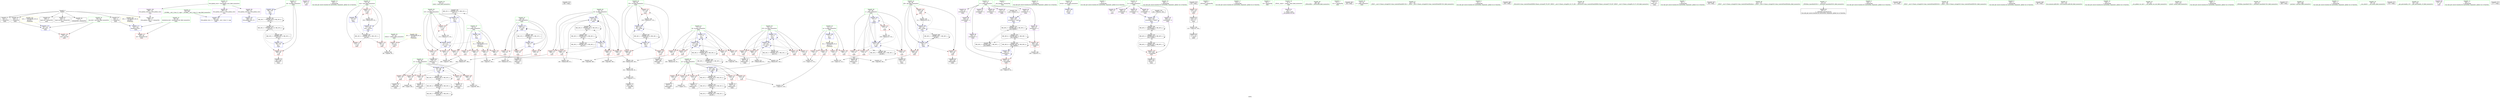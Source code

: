 digraph "SVFG" {
	label="SVFG";

	Node0x55b3613310f0 [shape=record,color=grey,label="{NodeID: 0\nNullPtr}"];
	Node0x55b3613310f0 -> Node0x55b36135f880[style=solid];
	Node0x55b3613310f0 -> Node0x55b36135f980[style=solid];
	Node0x55b3613310f0 -> Node0x55b36135fa50[style=solid];
	Node0x55b3613310f0 -> Node0x55b36135fb20[style=solid];
	Node0x55b3613310f0 -> Node0x55b36135fbf0[style=solid];
	Node0x55b3613310f0 -> Node0x55b36135fcc0[style=solid];
	Node0x55b3613310f0 -> Node0x55b361366140[style=solid];
	Node0x55b361366f40 [shape=record,color=blue,label="{NodeID: 180\n69\<--229\nok\<--\nmain\n}"];
	Node0x55b361366f40 -> Node0x55b361376a40[style=dashed];
	Node0x55b36135e5e0 [shape=record,color=purple,label="{NodeID: 97\n283\<--21\n\<--.str.1\nmain\n}"];
	Node0x55b361331a00 [shape=record,color=green,label="{NodeID: 14\n229\<--1\n\<--dummyObj\nCan only get source location for instruction, argument, global var or function.}"];
	Node0x55b36135f1d0 [shape=record,color=red,label="{NodeID: 111\n275\<--57\n\<--test\nmain\n}"];
	Node0x55b3613366c0 [shape=record,color=green,label="{NodeID: 28\n50\<--51\nmain\<--main_field_insensitive\n}"];
	Node0x55b3613a0ed0 [shape=record,color=black,label="{NodeID: 374\n284 = PHI()\n}"];
	Node0x55b361380440 [shape=record,color=black,label="{NodeID: 291\nMR_22V_2 = PHI(MR_22V_4, MR_22V_1, )\npts\{72 \}\n}"];
	Node0x55b361380440 -> Node0x55b361366a60[style=dashed];
	Node0x55b3613641a0 [shape=record,color=red,label="{NodeID: 125\n197\<--71\n\<--i19\nmain\n}"];
	Node0x55b3613641a0 -> Node0x55b36136c1d0[style=solid];
	Node0x55b361335440 [shape=record,color=green,label="{NodeID: 42\n79\<--80\nni\<--ni_field_insensitive\nmain\n}"];
	Node0x55b361335440 -> Node0x55b361364d00[style=solid];
	Node0x55b361335440 -> Node0x55b361364dd0[style=solid];
	Node0x55b361335440 -> Node0x55b361364ea0[style=solid];
	Node0x55b361335440 -> Node0x55b361364f70[style=solid];
	Node0x55b361335440 -> Node0x55b361365040[style=solid];
	Node0x55b361335440 -> Node0x55b361366da0[style=solid];
	Node0x55b361364d00 [shape=record,color=red,label="{NodeID: 139\n205\<--79\n\<--ni\nmain\n}"];
	Node0x55b361364d00 -> Node0x55b36136cad0[style=solid];
	Node0x55b36135f880 [shape=record,color=black,label="{NodeID: 56\n2\<--3\ndummyVal\<--dummyVal\n}"];
	Node0x55b36136b750 [shape=record,color=grey,label="{NodeID: 236\n240 = Binary(238, 239, )\n}"];
	Node0x55b36136b750 -> Node0x55b36136b8d0[style=solid];
	Node0x55b361365860 [shape=record,color=red,label="{NodeID: 153\n301\<--85\n\<--j83\nmain\n}"];
	Node0x55b361365860 -> Node0x55b361360c60[style=solid];
	Node0x55b361360440 [shape=record,color=black,label="{NodeID: 70\n181\<--180\nidxprom29\<--\nmain\n}"];
	Node0x55b36136cc50 [shape=record,color=grey,label="{NodeID: 250\n116 = cmp(114, 115, )\n}"];
	Node0x55b3613664b0 [shape=record,color=blue,label="{NodeID: 167\n67\<--9\nj\<--\nmain\n}"];
	Node0x55b3613664b0 -> Node0x55b361363bf0[style=dashed];
	Node0x55b3613664b0 -> Node0x55b361363cc0[style=dashed];
	Node0x55b3613664b0 -> Node0x55b361363d90[style=dashed];
	Node0x55b3613664b0 -> Node0x55b361363e60[style=dashed];
	Node0x55b3613664b0 -> Node0x55b3613664b0[style=dashed];
	Node0x55b3613664b0 -> Node0x55b361366650[style=dashed];
	Node0x55b3613664b0 -> Node0x55b36137fa40[style=dashed];
	Node0x55b361360fa0 [shape=record,color=purple,label="{NodeID: 84\n134\<--13\narrayidx15\<--a\nmain\n}"];
	Node0x55b361360fa0 -> Node0x55b361366580[style=solid];
	Node0x55b361355370 [shape=record,color=green,label="{NodeID: 1\n7\<--1\n__dso_handle\<--dummyObj\nGlob }"];
	Node0x55b361367010 [shape=record,color=blue,label="{NodeID: 181\n236\<--9\narrayidx54\<--\nmain\n}"];
	Node0x55b361367010 -> Node0x55b361365ba0[style=dashed];
	Node0x55b361367010 -> Node0x55b361367010[style=dashed];
	Node0x55b361367010 -> Node0x55b36137dc40[style=dashed];
	Node0x55b36135e6b0 [shape=record,color=purple,label="{NodeID: 98\n364\<--23\nllvm.global_ctors_0\<--llvm.global_ctors\nGlob }"];
	Node0x55b36135e6b0 -> Node0x55b361365f40[style=solid];
	Node0x55b361331ad0 [shape=record,color=green,label="{NodeID: 15\n245\<--1\n\<--dummyObj\nCan only get source location for instruction, argument, global var or function.}"];
	Node0x55b36135f2a0 [shape=record,color=red,label="{NodeID: 112\n323\<--57\n\<--test\nmain\n}"];
	Node0x55b36135f2a0 -> Node0x55b36136c050[style=solid];
	Node0x55b361336790 [shape=record,color=green,label="{NodeID: 29\n53\<--54\nretval\<--retval_field_insensitive\nmain\n}"];
	Node0x55b361336790 -> Node0x55b361366240[style=solid];
	Node0x55b361380940 [shape=record,color=black,label="{NodeID: 292\nMR_24V_2 = PHI(MR_24V_3, MR_24V_1, )\npts\{74 \}\n}"];
	Node0x55b361380940 -> Node0x55b361366b30[style=dashed];
	Node0x55b361380940 -> Node0x55b361380940[style=dashed];
	Node0x55b361364270 [shape=record,color=red,label="{NodeID: 126\n271\<--71\n\<--i19\nmain\n}"];
	Node0x55b361364270 -> Node0x55b36136b150[style=solid];
	Node0x55b361335510 [shape=record,color=green,label="{NodeID: 43\n81\<--82\nnj\<--nj_field_insensitive\nmain\n}"];
	Node0x55b361335510 -> Node0x55b361365110[style=solid];
	Node0x55b361335510 -> Node0x55b3613651e0[style=solid];
	Node0x55b361335510 -> Node0x55b3613652b0[style=solid];
	Node0x55b361335510 -> Node0x55b361365380[style=solid];
	Node0x55b361335510 -> Node0x55b361365450[style=solid];
	Node0x55b361335510 -> Node0x55b361366e70[style=solid];
	Node0x55b361364dd0 [shape=record,color=red,label="{NodeID: 140\n208\<--79\n\<--ni\nmain\n}"];
	Node0x55b361364dd0 -> Node0x55b3613629b0[style=solid];
	Node0x55b36135f980 [shape=record,color=black,label="{NodeID: 57\n141\<--3\n\<--dummyVal\nmain\n}"];
	Node0x55b361389540 [shape=record,color=black,label="{NodeID: 320\nMR_28V_4 = PHI(MR_28V_9, MR_28V_3, )\npts\{78 \}\n}"];
	Node0x55b361389540 -> Node0x55b361366cd0[style=dashed];
	Node0x55b361389540 -> Node0x55b361381340[style=dashed];
	Node0x55b361389540 -> Node0x55b361389540[style=dashed];
	Node0x55b36136b8d0 [shape=record,color=grey,label="{NodeID: 237\n241 = Binary(240, 92, )\n}"];
	Node0x55b36136b8d0 -> Node0x55b361362cb0[style=solid];
	Node0x55b361365930 [shape=record,color=red,label="{NodeID: 154\n310\<--85\n\<--j83\nmain\n}"];
	Node0x55b361365930 -> Node0x55b36136bd50[style=solid];
	Node0x55b361360510 [shape=record,color=black,label="{NodeID: 71\n220\<--219\nidxprom45\<--\nmain\n}"];
	Node0x55b36136cdd0 [shape=record,color=grey,label="{NodeID: 251\n213 = cmp(9, 212, )\n}"];
	Node0x55b361366580 [shape=record,color=blue,label="{NodeID: 168\n134\<--128\narrayidx15\<--cond\nmain\n}"];
	Node0x55b361366580 -> Node0x55b361366580[style=dashed];
	Node0x55b361366580 -> Node0x55b361387c40[style=dashed];
	Node0x55b361361070 [shape=record,color=purple,label="{NodeID: 85\n179\<--13\narrayidx28\<--a\nmain\n}"];
	Node0x55b361335cc0 [shape=record,color=green,label="{NodeID: 2\n9\<--1\n\<--dummyObj\nCan only get source location for instruction, argument, global var or function.}"];
	Node0x55b3613670e0 [shape=record,color=blue,label="{NodeID: 182\n252\<--244\narrayidx61\<--cond57\nmain\n}"];
	Node0x55b3613670e0 -> Node0x55b3613670e0[style=dashed];
	Node0x55b3613670e0 -> Node0x55b36137e140[style=dashed];
	Node0x55b36135e7b0 [shape=record,color=purple,label="{NodeID: 99\n365\<--23\nllvm.global_ctors_1\<--llvm.global_ctors\nGlob }"];
	Node0x55b36135e7b0 -> Node0x55b361366040[style=solid];
	Node0x55b361335ed0 [shape=record,color=green,label="{NodeID: 16\n246\<--1\n\<--dummyObj\nCan only get source location for instruction, argument, global var or function.}"];
	Node0x55b36135f370 [shape=record,color=red,label="{NodeID: 113\n102\<--59\n\<--i\nmain\n}"];
	Node0x55b36135f370 -> Node0x55b36136c7d0[style=solid];
	Node0x55b361336860 [shape=record,color=green,label="{NodeID: 30\n55\<--56\nnTests\<--nTests_field_insensitive\nmain\n}"];
	Node0x55b361336860 -> Node0x55b36135f030[style=solid];
	Node0x55b361380e40 [shape=record,color=black,label="{NodeID: 293\nMR_26V_2 = PHI(MR_26V_3, MR_26V_1, )\npts\{76 \}\n}"];
	Node0x55b361380e40 -> Node0x55b361384540[style=dashed];
	Node0x55b361364340 [shape=record,color=red,label="{NodeID: 127\n173\<--73\n\<--j23\nmain\n}"];
	Node0x55b361364340 -> Node0x55b361363430[style=solid];
	Node0x55b3613355e0 [shape=record,color=green,label="{NodeID: 44\n83\<--84\ni79\<--i79_field_insensitive\nmain\n}"];
	Node0x55b3613355e0 -> Node0x55b361365520[style=solid];
	Node0x55b3613355e0 -> Node0x55b3613655f0[style=solid];
	Node0x55b3613355e0 -> Node0x55b3613656c0[style=solid];
	Node0x55b3613355e0 -> Node0x55b3613674f0[style=solid];
	Node0x55b3613355e0 -> Node0x55b361367760[style=solid];
	Node0x55b361364ea0 [shape=record,color=red,label="{NodeID: 141\n219\<--79\n\<--ni\nmain\n}"];
	Node0x55b361364ea0 -> Node0x55b361360510[style=solid];
	Node0x55b36135fa50 [shape=record,color=black,label="{NodeID: 58\n142\<--3\n\<--dummyVal\nmain\n}"];
	Node0x55b36135fa50 -> Node0x55b361366720[style=solid];
	Node0x55b361389a40 [shape=record,color=black,label="{NodeID: 321\nMR_30V_4 = PHI(MR_30V_8, MR_30V_3, )\npts\{80 \}\n}"];
	Node0x55b361389a40 -> Node0x55b36137d650[style=dashed];
	Node0x55b361389a40 -> Node0x55b361381840[style=dashed];
	Node0x55b361389a40 -> Node0x55b361389a40[style=dashed];
	Node0x55b36136ba50 [shape=record,color=grey,label="{NodeID: 238\n153 = Binary(152, 92, )\n}"];
	Node0x55b36136ba50 -> Node0x55b3613668c0[style=solid];
	Node0x55b361365a00 [shape=record,color=red,label="{NodeID: 155\n123\<--120\n\<--call11\nmain\n}"];
	Node0x55b361365a00 -> Node0x55b361360030[style=solid];
	Node0x55b3613605e0 [shape=record,color=black,label="{NodeID: 72\n223\<--222\nidxprom47\<--\nmain\n}"];
	Node0x55b3613629b0 [shape=record,color=grey,label="{NodeID: 252\n210 = cmp(208, 209, )\n}"];
	Node0x55b361366650 [shape=record,color=blue,label="{NodeID: 169\n67\<--138\nj\<--inc\nmain\n}"];
	Node0x55b361366650 -> Node0x55b361363bf0[style=dashed];
	Node0x55b361366650 -> Node0x55b361363cc0[style=dashed];
	Node0x55b361366650 -> Node0x55b361363d90[style=dashed];
	Node0x55b361366650 -> Node0x55b361363e60[style=dashed];
	Node0x55b361366650 -> Node0x55b3613664b0[style=dashed];
	Node0x55b361366650 -> Node0x55b361366650[style=dashed];
	Node0x55b361366650 -> Node0x55b36137fa40[style=dashed];
	Node0x55b361361140 [shape=record,color=purple,label="{NodeID: 86\n182\<--13\narrayidx30\<--a\nmain\n}"];
	Node0x55b361361140 -> Node0x55b361365ad0[style=solid];
	Node0x55b361338130 [shape=record,color=green,label="{NodeID: 3\n18\<--1\n_ZSt3cin\<--dummyObj\nGlob }"];
	Node0x55b3613671b0 [shape=record,color=blue,label="{NodeID: 183\n77\<--256\ndj\<--inc63\nmain\n}"];
	Node0x55b3613671b0 -> Node0x55b3613649c0[style=dashed];
	Node0x55b3613671b0 -> Node0x55b361364a90[style=dashed];
	Node0x55b3613671b0 -> Node0x55b361364b60[style=dashed];
	Node0x55b3613671b0 -> Node0x55b361364c30[style=dashed];
	Node0x55b3613671b0 -> Node0x55b361366cd0[style=dashed];
	Node0x55b3613671b0 -> Node0x55b3613671b0[style=dashed];
	Node0x55b3613671b0 -> Node0x55b361389540[style=dashed];
	Node0x55b36135e8b0 [shape=record,color=purple,label="{NodeID: 100\n366\<--23\nllvm.global_ctors_2\<--llvm.global_ctors\nGlob }"];
	Node0x55b36135e8b0 -> Node0x55b361366140[style=solid];
	Node0x55b361335fa0 [shape=record,color=green,label="{NodeID: 17\n315\<--1\n\<--dummyObj\nCan only get source location for instruction, argument, global var or function.}"];
	Node0x55b36135f440 [shape=record,color=red,label="{NodeID: 114\n129\<--59\n\<--i\nmain\n}"];
	Node0x55b36135f440 -> Node0x55b3613601d0[style=solid];
	Node0x55b361336930 [shape=record,color=green,label="{NodeID: 31\n57\<--58\ntest\<--test_field_insensitive\nmain\n}"];
	Node0x55b361336930 -> Node0x55b36135f100[style=solid];
	Node0x55b361336930 -> Node0x55b36135f1d0[style=solid];
	Node0x55b361336930 -> Node0x55b36135f2a0[style=solid];
	Node0x55b361336930 -> Node0x55b361366310[style=solid];
	Node0x55b361336930 -> Node0x55b361367830[style=solid];
	Node0x55b361381340 [shape=record,color=black,label="{NodeID: 294\nMR_28V_2 = PHI(MR_28V_3, MR_28V_1, )\npts\{78 \}\n}"];
	Node0x55b361381340 -> Node0x55b361381340[style=dashed];
	Node0x55b361381340 -> Node0x55b361389540[style=dashed];
	Node0x55b361364410 [shape=record,color=red,label="{NodeID: 128\n180\<--73\n\<--j23\nmain\n}"];
	Node0x55b361364410 -> Node0x55b361360440[style=solid];
	Node0x55b3613356b0 [shape=record,color=green,label="{NodeID: 45\n85\<--86\nj83\<--j83_field_insensitive\nmain\n}"];
	Node0x55b3613356b0 -> Node0x55b361365790[style=solid];
	Node0x55b3613356b0 -> Node0x55b361365860[style=solid];
	Node0x55b3613356b0 -> Node0x55b361365930[style=solid];
	Node0x55b3613356b0 -> Node0x55b3613675c0[style=solid];
	Node0x55b3613356b0 -> Node0x55b361367690[style=solid];
	Node0x55b361364f70 [shape=record,color=red,label="{NodeID: 142\n231\<--79\n\<--ni\nmain\n}"];
	Node0x55b361364f70 -> Node0x55b3613606b0[style=solid];
	Node0x55b36135fb20 [shape=record,color=black,label="{NodeID: 59\n144\<--3\n\<--dummyVal\nmain\n}"];
	Node0x55b36135fb20 -> Node0x55b3613667f0[style=solid];
	Node0x55b361389f40 [shape=record,color=black,label="{NodeID: 322\nMR_32V_4 = PHI(MR_32V_8, MR_32V_3, )\npts\{82 \}\n}"];
	Node0x55b361389f40 -> Node0x55b36137d740[style=dashed];
	Node0x55b361389f40 -> Node0x55b361381d40[style=dashed];
	Node0x55b361389f40 -> Node0x55b361389f40[style=dashed];
	Node0x55b36136bbd0 [shape=record,color=grey,label="{NodeID: 239\n318 = Binary(317, 92, )\n}"];
	Node0x55b36136bbd0 -> Node0x55b361367760[style=solid];
	Node0x55b361365ad0 [shape=record,color=red,label="{NodeID: 156\n183\<--182\n\<--arrayidx30\nmain\n}"];
	Node0x55b361365ad0 -> Node0x55b3613635b0[style=solid];
	Node0x55b3613606b0 [shape=record,color=black,label="{NodeID: 73\n232\<--231\nidxprom51\<--\nmain\n}"];
	Node0x55b361362b30 [shape=record,color=grey,label="{NodeID: 253\n217 = cmp(215, 216, )\n}"];
	Node0x55b361366720 [shape=record,color=blue,label="{NodeID: 170\n63\<--142\nexn.slot\<--\nmain\n}"];
	Node0x55b361366720 -> Node0x55b361363a50[style=dashed];
	Node0x55b361361210 [shape=record,color=purple,label="{NodeID: 87\n221\<--13\narrayidx46\<--a\nmain\n}"];
	Node0x55b361330fd0 [shape=record,color=green,label="{NodeID: 4\n19\<--1\n.str\<--dummyObj\nGlob }"];
	Node0x55b361367280 [shape=record,color=blue,label="{NodeID: 184\n75\<--261\ndi\<--inc66\nmain\n}"];
	Node0x55b361367280 -> Node0x55b361364680[style=dashed];
	Node0x55b361367280 -> Node0x55b361364750[style=dashed];
	Node0x55b361367280 -> Node0x55b361364820[style=dashed];
	Node0x55b361367280 -> Node0x55b3613648f0[style=dashed];
	Node0x55b361367280 -> Node0x55b361367280[style=dashed];
	Node0x55b361367280 -> Node0x55b361379740[style=dashed];
	Node0x55b36135e9b0 [shape=record,color=red,label="{NodeID: 101\n103\<--8\n\<--n\nmain\n}"];
	Node0x55b36135e9b0 -> Node0x55b36136c7d0[style=solid];
	Node0x55b361336070 [shape=record,color=green,label="{NodeID: 18\n4\<--6\n_ZStL8__ioinit\<--_ZStL8__ioinit_field_insensitive\nGlob }"];
	Node0x55b361336070 -> Node0x55b361360e00[style=solid];
	Node0x55b36137d650 [shape=record,color=black,label="{NodeID: 281\nMR_30V_5 = PHI(MR_30V_6, MR_30V_4, )\npts\{80 \}\n}"];
	Node0x55b36137d650 -> Node0x55b361366da0[style=dashed];
	Node0x55b36137d650 -> Node0x55b36137d650[style=dashed];
	Node0x55b36137d650 -> Node0x55b361389a40[style=dashed];
	Node0x55b361363980 [shape=record,color=red,label="{NodeID: 115\n152\<--59\n\<--i\nmain\n}"];
	Node0x55b361363980 -> Node0x55b36136ba50[style=solid];
	Node0x55b361336a00 [shape=record,color=green,label="{NodeID: 32\n59\<--60\ni\<--i_field_insensitive\nmain\n}"];
	Node0x55b361336a00 -> Node0x55b36135f370[style=solid];
	Node0x55b361336a00 -> Node0x55b36135f440[style=solid];
	Node0x55b361336a00 -> Node0x55b361363980[style=solid];
	Node0x55b361336a00 -> Node0x55b3613663e0[style=solid];
	Node0x55b361336a00 -> Node0x55b3613668c0[style=solid];
	Node0x55b361381840 [shape=record,color=black,label="{NodeID: 295\nMR_30V_2 = PHI(MR_30V_3, MR_30V_1, )\npts\{80 \}\n}"];
	Node0x55b361381840 -> Node0x55b361381840[style=dashed];
	Node0x55b361381840 -> Node0x55b361389a40[style=dashed];
	Node0x55b3613644e0 [shape=record,color=red,label="{NodeID: 129\n201\<--73\n\<--j23\nmain\n}"];
	Node0x55b3613644e0 -> Node0x55b36136b5d0[style=solid];
	Node0x55b361335780 [shape=record,color=green,label="{NodeID: 46\n89\<--90\n_ZNSirsERi\<--_ZNSirsERi_field_insensitive\n}"];
	Node0x55b361365040 [shape=record,color=red,label="{NodeID: 143\n247\<--79\n\<--ni\nmain\n}"];
	Node0x55b361365040 -> Node0x55b361360920[style=solid];
	Node0x55b36135fbf0 [shape=record,color=black,label="{NodeID: 60\n330\<--3\nlpad.val\<--dummyVal\nmain\n}"];
	Node0x55b36138a440 [shape=record,color=black,label="{NodeID: 323\nMR_38V_8 = PHI(MR_38V_12, MR_38V_7, )\npts\{140000 \}\n}"];
	Node0x55b36138a440 -> Node0x55b361365ad0[style=dashed];
	Node0x55b36138a440 -> Node0x55b36137dc40[style=dashed];
	Node0x55b36138a440 -> Node0x55b361382c40[style=dashed];
	Node0x55b36138a440 -> Node0x55b36138a440[style=dashed];
	Node0x55b36136bd50 [shape=record,color=grey,label="{NodeID: 240\n311 = Binary(310, 92, )\n}"];
	Node0x55b36136bd50 -> Node0x55b361367690[style=solid];
	Node0x55b361365ba0 [shape=record,color=red,label="{NodeID: 157\n225\<--224\n\<--arrayidx48\nmain\n}"];
	Node0x55b361365ba0 -> Node0x55b36136c350[style=solid];
	Node0x55b361360780 [shape=record,color=black,label="{NodeID: 74\n235\<--234\nidxprom53\<--\nmain\n}"];
	Node0x55b361362cb0 [shape=record,color=grey,label="{NodeID: 254\n242 = cmp(241, 9, )\n}"];
	Node0x55b361362cb0 -> Node0x55b361360850[style=solid];
	Node0x55b3613667f0 [shape=record,color=blue,label="{NodeID: 171\n65\<--144\nehselector.slot\<--\nmain\n}"];
	Node0x55b3613667f0 -> Node0x55b361363b20[style=dashed];
	Node0x55b3613612e0 [shape=record,color=purple,label="{NodeID: 88\n224\<--13\narrayidx48\<--a\nmain\n}"];
	Node0x55b3613612e0 -> Node0x55b361365ba0[style=solid];
	Node0x55b361335da0 [shape=record,color=green,label="{NodeID: 5\n21\<--1\n.str.1\<--dummyObj\nGlob }"];
	Node0x55b361367350 [shape=record,color=blue,label="{NodeID: 185\n73\<--267\nj23\<--inc70\nmain\n}"];
	Node0x55b361367350 -> Node0x55b361364340[style=dashed];
	Node0x55b361367350 -> Node0x55b361364410[style=dashed];
	Node0x55b361367350 -> Node0x55b3613644e0[style=dashed];
	Node0x55b361367350 -> Node0x55b3613645b0[style=dashed];
	Node0x55b361367350 -> Node0x55b361366b30[style=dashed];
	Node0x55b361367350 -> Node0x55b361367350[style=dashed];
	Node0x55b361367350 -> Node0x55b361380940[style=dashed];
	Node0x55b36135ea80 [shape=record,color=red,label="{NodeID: 102\n168\<--8\n\<--n\nmain\n}"];
	Node0x55b36135ea80 -> Node0x55b36136c4d0[style=solid];
	Node0x55b361337680 [shape=record,color=green,label="{NodeID: 19\n8\<--10\nn\<--n_field_insensitive\nGlob }"];
	Node0x55b361337680 -> Node0x55b36135e9b0[style=solid];
	Node0x55b361337680 -> Node0x55b36135ea80[style=solid];
	Node0x55b361337680 -> Node0x55b36135eb50[style=solid];
	Node0x55b361337680 -> Node0x55b36135ec20[style=solid];
	Node0x55b361337680 -> Node0x55b361365d40[style=solid];
	Node0x55b36139fd80 [shape=record,color=black,label="{NodeID: 365\n88 = PHI()\n}"];
	Node0x55b36137d740 [shape=record,color=black,label="{NodeID: 282\nMR_32V_5 = PHI(MR_32V_6, MR_32V_4, )\npts\{82 \}\n}"];
	Node0x55b36137d740 -> Node0x55b361366e70[style=dashed];
	Node0x55b36137d740 -> Node0x55b36137d740[style=dashed];
	Node0x55b36137d740 -> Node0x55b361389f40[style=dashed];
	Node0x55b361363a50 [shape=record,color=red,label="{NodeID: 116\n328\<--63\nexn\<--exn.slot\nmain\n}"];
	Node0x55b361336ad0 [shape=record,color=green,label="{NodeID: 33\n61\<--62\ns\<--s_field_insensitive\nmain\n}"];
	Node0x55b361381d40 [shape=record,color=black,label="{NodeID: 296\nMR_32V_2 = PHI(MR_32V_3, MR_32V_1, )\npts\{82 \}\n}"];
	Node0x55b361381d40 -> Node0x55b361381d40[style=dashed];
	Node0x55b361381d40 -> Node0x55b361389f40[style=dashed];
	Node0x55b3613645b0 [shape=record,color=red,label="{NodeID: 130\n266\<--73\n\<--j23\nmain\n}"];
	Node0x55b3613645b0 -> Node0x55b36136afd0[style=solid];
	Node0x55b361335850 [shape=record,color=green,label="{NodeID: 47\n107\<--108\n_ZNSt7__cxx1112basic_stringIcSt11char_traitsIcESaIcEEC1Ev\<--_ZNSt7__cxx1112basic_stringIcSt11char_traitsIcESaIcEEC1Ev_field_insensitive\n}"];
	Node0x55b361365110 [shape=record,color=red,label="{NodeID: 144\n212\<--81\n\<--nj\nmain\n}"];
	Node0x55b361365110 -> Node0x55b36136cdd0[style=solid];
	Node0x55b36135fcc0 [shape=record,color=black,label="{NodeID: 61\n331\<--3\nlpad.val104\<--dummyVal\nmain\n}"];
	Node0x55b36138a940 [shape=record,color=black,label="{NodeID: 324\nMR_40V_4 = PHI(MR_40V_8, MR_40V_3, )\npts\{170000 \}\n}"];
	Node0x55b36138a940 -> Node0x55b361365c70[style=dashed];
	Node0x55b36138a940 -> Node0x55b36137e140[style=dashed];
	Node0x55b36138a940 -> Node0x55b361383140[style=dashed];
	Node0x55b36138a940 -> Node0x55b36138a940[style=dashed];
	Node0x55b36136bed0 [shape=record,color=grey,label="{NodeID: 241\n138 = Binary(137, 92, )\n}"];
	Node0x55b36136bed0 -> Node0x55b361366650[style=solid];
	Node0x55b361365c70 [shape=record,color=red,label="{NodeID: 158\n304\<--303\n\<--arrayidx90\nmain\n}"];
	Node0x55b361365c70 -> Node0x55b361360d30[style=solid];
	Node0x55b361360850 [shape=record,color=black,label="{NodeID: 75\n243\<--242\n\<--tobool56\nmain\n}"];
	Node0x55b361362e30 [shape=record,color=grey,label="{NodeID: 255\n195 = cmp(194, 190, )\n}"];
	Node0x55b3613668c0 [shape=record,color=blue,label="{NodeID: 172\n59\<--153\ni\<--inc17\nmain\n}"];
	Node0x55b3613668c0 -> Node0x55b36135f370[style=dashed];
	Node0x55b3613668c0 -> Node0x55b36135f440[style=dashed];
	Node0x55b3613668c0 -> Node0x55b361363980[style=dashed];
	Node0x55b3613668c0 -> Node0x55b3613668c0[style=dashed];
	Node0x55b3613668c0 -> Node0x55b36137f540[style=dashed];
	Node0x55b3613613b0 [shape=record,color=purple,label="{NodeID: 89\n233\<--13\narrayidx52\<--a\nmain\n}"];
	Node0x55b361331630 [shape=record,color=green,label="{NodeID: 6\n24\<--1\n\<--dummyObj\nCan only get source location for instruction, argument, global var or function.}"];
	Node0x55b361367420 [shape=record,color=blue,label="{NodeID: 186\n71\<--272\ni19\<--inc73\nmain\n}"];
	Node0x55b361367420 -> Node0x55b361364000[style=dashed];
	Node0x55b361367420 -> Node0x55b3613640d0[style=dashed];
	Node0x55b361367420 -> Node0x55b3613641a0[style=dashed];
	Node0x55b361367420 -> Node0x55b361364270[style=dashed];
	Node0x55b361367420 -> Node0x55b361367420[style=dashed];
	Node0x55b361367420 -> Node0x55b361380440[style=dashed];
	Node0x55b36135eb50 [shape=record,color=red,label="{NodeID: 103\n209\<--8\n\<--n\nmain\n}"];
	Node0x55b36135eb50 -> Node0x55b3613629b0[style=solid];
	Node0x55b361337750 [shape=record,color=green,label="{NodeID: 20\n11\<--12\nm\<--m_field_insensitive\nGlob }"];
	Node0x55b361337750 -> Node0x55b36135ecf0[style=solid];
	Node0x55b361337750 -> Node0x55b36135edc0[style=solid];
	Node0x55b361337750 -> Node0x55b36135ee90[style=solid];
	Node0x55b361337750 -> Node0x55b36135ef60[style=solid];
	Node0x55b361337750 -> Node0x55b361365e40[style=solid];
	Node0x55b3613a06d0 [shape=record,color=black,label="{NodeID: 366\n109 = PHI()\n}"];
	Node0x55b36137dc40 [shape=record,color=black,label="{NodeID: 283\nMR_38V_9 = PHI(MR_38V_10, MR_38V_8, )\npts\{140000 \}\n}"];
	Node0x55b36137dc40 -> Node0x55b361365ba0[style=dashed];
	Node0x55b36137dc40 -> Node0x55b361367010[style=dashed];
	Node0x55b36137dc40 -> Node0x55b36137dc40[style=dashed];
	Node0x55b36137dc40 -> Node0x55b36138a440[style=dashed];
	Node0x55b361363b20 [shape=record,color=red,label="{NodeID: 117\n329\<--65\nsel\<--ehselector.slot\nmain\n}"];
	Node0x55b361336ba0 [shape=record,color=green,label="{NodeID: 34\n63\<--64\nexn.slot\<--exn.slot_field_insensitive\nmain\n}"];
	Node0x55b361336ba0 -> Node0x55b361363a50[style=solid];
	Node0x55b361336ba0 -> Node0x55b361366720[style=solid];
	Node0x55b361382240 [shape=record,color=black,label="{NodeID: 297\nMR_34V_2 = PHI(MR_34V_6, MR_34V_1, )\npts\{84 \}\n}"];
	Node0x55b361382240 -> Node0x55b3613674f0[style=dashed];
	Node0x55b361382240 -> Node0x55b361382240[style=dashed];
	Node0x55b361364680 [shape=record,color=red,label="{NodeID: 131\n188\<--75\n\<--di\nmain\n}"];
	Node0x55b361364680 -> Node0x55b361362fb0[style=solid];
	Node0x55b361335920 [shape=record,color=green,label="{NodeID: 48\n110\<--111\n_ZStrsIcSt11char_traitsIcESaIcEERSt13basic_istreamIT_T0_ES7_RNSt7__cxx1112basic_stringIS4_S5_T1_EE\<--_ZStrsIcSt11char_traitsIcESaIcEERSt13basic_istreamIT_T0_ES7_RNSt7__cxx1112basic_stringIS4_S5_T1_EE_field_insensitive\n}"];
	Node0x55b3613651e0 [shape=record,color=red,label="{NodeID: 145\n215\<--81\n\<--nj\nmain\n}"];
	Node0x55b3613651e0 -> Node0x55b361362b30[style=solid];
	Node0x55b36135fd90 [shape=record,color=black,label="{NodeID: 62\n52\<--9\nmain_ret\<--\nmain\n}"];
	Node0x55b36138ae40 [shape=record,color=yellow,style=double,label="{NodeID: 325\n2V_1 = ENCHI(MR_2V_0)\npts\{10 \}\nFun[main]}"];
	Node0x55b36138ae40 -> Node0x55b36135e9b0[style=dashed];
	Node0x55b36138ae40 -> Node0x55b36135ea80[style=dashed];
	Node0x55b36138ae40 -> Node0x55b36135eb50[style=dashed];
	Node0x55b36138ae40 -> Node0x55b36135ec20[style=dashed];
	Node0x55b36136c050 [shape=record,color=grey,label="{NodeID: 242\n324 = Binary(323, 92, )\n}"];
	Node0x55b36136c050 -> Node0x55b361367830[style=solid];
	Node0x55b361365d40 [shape=record,color=blue,label="{NodeID: 159\n8\<--9\nn\<--\nGlob }"];
	Node0x55b361365d40 -> Node0x55b36138ae40[style=dashed];
	Node0x55b361360920 [shape=record,color=black,label="{NodeID: 76\n248\<--247\nidxprom58\<--\nmain\n}"];
	Node0x55b361362fb0 [shape=record,color=grey,label="{NodeID: 256\n189 = cmp(188, 190, )\n}"];
	Node0x55b361366990 [shape=record,color=blue,label="{NodeID: 173\n69\<--164\nok\<--\nmain\n}"];
	Node0x55b361366990 -> Node0x55b361363f30[style=dashed];
	Node0x55b361366990 -> Node0x55b36137ff40[style=dashed];
	Node0x55b361366990 -> Node0x55b361388640[style=dashed];
	Node0x55b361361480 [shape=record,color=purple,label="{NodeID: 90\n236\<--13\narrayidx54\<--a\nmain\n}"];
	Node0x55b361361480 -> Node0x55b361367010[style=solid];
	Node0x55b3613361d0 [shape=record,color=green,label="{NodeID: 7\n92\<--1\n\<--dummyObj\nCan only get source location for instruction, argument, global var or function.}"];
	Node0x55b361379740 [shape=record,color=black,label="{NodeID: 270\nMR_26V_8 = PHI(MR_26V_6, MR_26V_4, )\npts\{76 \}\n}"];
	Node0x55b361379740 -> Node0x55b361366c00[style=dashed];
	Node0x55b361379740 -> Node0x55b361379740[style=dashed];
	Node0x55b361379740 -> Node0x55b361384540[style=dashed];
	Node0x55b3613674f0 [shape=record,color=blue,label="{NodeID: 187\n83\<--9\ni79\<--\nmain\n}"];
	Node0x55b3613674f0 -> Node0x55b361365520[style=dashed];
	Node0x55b3613674f0 -> Node0x55b3613655f0[style=dashed];
	Node0x55b3613674f0 -> Node0x55b3613656c0[style=dashed];
	Node0x55b3613674f0 -> Node0x55b361367760[style=dashed];
	Node0x55b3613674f0 -> Node0x55b361382240[style=dashed];
	Node0x55b36135ec20 [shape=record,color=red,label="{NodeID: 104\n289\<--8\n\<--n\nmain\n}"];
	Node0x55b36135ec20 -> Node0x55b3613632b0[style=solid];
	Node0x55b361337820 [shape=record,color=green,label="{NodeID: 21\n13\<--14\na\<--a_field_insensitive\nGlob }"];
	Node0x55b361337820 -> Node0x55b361360ed0[style=solid];
	Node0x55b361337820 -> Node0x55b361360fa0[style=solid];
	Node0x55b361337820 -> Node0x55b361361070[style=solid];
	Node0x55b361337820 -> Node0x55b361361140[style=solid];
	Node0x55b361337820 -> Node0x55b361361210[style=solid];
	Node0x55b361337820 -> Node0x55b3613612e0[style=solid];
	Node0x55b361337820 -> Node0x55b3613613b0[style=solid];
	Node0x55b361337820 -> Node0x55b361361480[style=solid];
	Node0x55b3613a07d0 [shape=record,color=black,label="{NodeID: 367\n98 = PHI()\n}"];
	Node0x55b36137e140 [shape=record,color=black,label="{NodeID: 284\nMR_40V_5 = PHI(MR_40V_6, MR_40V_4, )\npts\{170000 \}\n}"];
	Node0x55b36137e140 -> Node0x55b3613670e0[style=dashed];
	Node0x55b36137e140 -> Node0x55b36137e140[style=dashed];
	Node0x55b36137e140 -> Node0x55b36138a940[style=dashed];
	Node0x55b361363bf0 [shape=record,color=red,label="{NodeID: 118\n114\<--67\n\<--j\nmain\n}"];
	Node0x55b361363bf0 -> Node0x55b36136cc50[style=solid];
	Node0x55b361336c70 [shape=record,color=green,label="{NodeID: 35\n65\<--66\nehselector.slot\<--ehselector.slot_field_insensitive\nmain\n}"];
	Node0x55b361336c70 -> Node0x55b361363b20[style=solid];
	Node0x55b361336c70 -> Node0x55b3613667f0[style=solid];
	Node0x55b361382740 [shape=record,color=black,label="{NodeID: 298\nMR_36V_2 = PHI(MR_36V_7, MR_36V_1, )\npts\{86 \}\n}"];
	Node0x55b361382740 -> Node0x55b3613675c0[style=dashed];
	Node0x55b361382740 -> Node0x55b361382740[style=dashed];
	Node0x55b361364750 [shape=record,color=red,label="{NodeID: 132\n198\<--75\n\<--di\nmain\n}"];
	Node0x55b361364750 -> Node0x55b36136c1d0[style=solid];
	Node0x55b3613359f0 [shape=record,color=green,label="{NodeID: 49\n121\<--122\n_ZNSt7__cxx1112basic_stringIcSt11char_traitsIcESaIcEEixEm\<--_ZNSt7__cxx1112basic_stringIcSt11char_traitsIcESaIcEEixEm_field_insensitive\n}"];
	Node0x55b36136a490 [shape=record,color=black,label="{NodeID: 229\n244 = PHI(245, 246, )\n}"];
	Node0x55b36136a490 -> Node0x55b3613670e0[style=solid];
	Node0x55b3613652b0 [shape=record,color=red,label="{NodeID: 146\n222\<--81\n\<--nj\nmain\n}"];
	Node0x55b3613652b0 -> Node0x55b3613605e0[style=solid];
	Node0x55b36135fe60 [shape=record,color=black,label="{NodeID: 63\n36\<--37\n\<--_ZNSt8ios_base4InitD1Ev\nCan only get source location for instruction, argument, global var or function.}"];
	Node0x55b36138b960 [shape=record,color=yellow,style=double,label="{NodeID: 326\n4V_1 = ENCHI(MR_4V_0)\npts\{12 \}\nFun[main]}"];
	Node0x55b36138b960 -> Node0x55b36135ecf0[style=dashed];
	Node0x55b36138b960 -> Node0x55b36135edc0[style=dashed];
	Node0x55b36138b960 -> Node0x55b36135ee90[style=dashed];
	Node0x55b36138b960 -> Node0x55b36135ef60[style=dashed];
	Node0x55b36136c1d0 [shape=record,color=grey,label="{NodeID: 243\n199 = Binary(197, 198, )\n}"];
	Node0x55b36136c1d0 -> Node0x55b361366da0[style=solid];
	Node0x55b361365e40 [shape=record,color=blue,label="{NodeID: 160\n11\<--9\nm\<--\nGlob }"];
	Node0x55b361365e40 -> Node0x55b36138b960[style=dashed];
	Node0x55b3613609f0 [shape=record,color=black,label="{NodeID: 77\n251\<--250\nidxprom60\<--\nmain\n}"];
	Node0x55b361363130 [shape=record,color=grey,label="{NodeID: 257\n296 = cmp(294, 295, )\n}"];
	Node0x55b361366a60 [shape=record,color=blue,label="{NodeID: 174\n71\<--9\ni19\<--\nmain\n}"];
	Node0x55b361366a60 -> Node0x55b361364000[style=dashed];
	Node0x55b361366a60 -> Node0x55b3613640d0[style=dashed];
	Node0x55b361366a60 -> Node0x55b3613641a0[style=dashed];
	Node0x55b361366a60 -> Node0x55b361364270[style=dashed];
	Node0x55b361366a60 -> Node0x55b361367420[style=dashed];
	Node0x55b361366a60 -> Node0x55b361380440[style=dashed];
	Node0x55b361361550 [shape=record,color=purple,label="{NodeID: 91\n156\<--15\n\<--b\nmain\n}"];
	Node0x55b361336260 [shape=record,color=green,label="{NodeID: 8\n126\<--1\n\<--dummyObj\nCan only get source location for instruction, argument, global var or function.}"];
	Node0x55b3613675c0 [shape=record,color=blue,label="{NodeID: 188\n85\<--9\nj83\<--\nmain\n}"];
	Node0x55b3613675c0 -> Node0x55b361365790[style=dashed];
	Node0x55b3613675c0 -> Node0x55b361365860[style=dashed];
	Node0x55b3613675c0 -> Node0x55b361365930[style=dashed];
	Node0x55b3613675c0 -> Node0x55b3613675c0[style=dashed];
	Node0x55b3613675c0 -> Node0x55b361367690[style=dashed];
	Node0x55b3613675c0 -> Node0x55b361382740[style=dashed];
	Node0x55b36135ecf0 [shape=record,color=red,label="{NodeID: 105\n115\<--11\n\<--m\nmain\n}"];
	Node0x55b36135ecf0 -> Node0x55b36136cc50[style=solid];
	Node0x55b3613378f0 [shape=record,color=green,label="{NodeID: 22\n15\<--17\nb\<--b_field_insensitive\nGlob }"];
	Node0x55b3613378f0 -> Node0x55b361361550[style=solid];
	Node0x55b3613378f0 -> Node0x55b361361620[style=solid];
	Node0x55b3613378f0 -> Node0x55b3613616f0[style=solid];
	Node0x55b3613378f0 -> Node0x55b3613617c0[style=solid];
	Node0x55b3613378f0 -> Node0x55b361361890[style=solid];
	Node0x55b3613a0930 [shape=record,color=black,label="{NodeID: 368\n35 = PHI()\n}"];
	Node0x55b361363cc0 [shape=record,color=red,label="{NodeID: 119\n118\<--67\n\<--j\nmain\n}"];
	Node0x55b361363cc0 -> Node0x55b36135ff60[style=solid];
	Node0x55b361336d40 [shape=record,color=green,label="{NodeID: 36\n67\<--68\nj\<--j_field_insensitive\nmain\n}"];
	Node0x55b361336d40 -> Node0x55b361363bf0[style=solid];
	Node0x55b361336d40 -> Node0x55b361363cc0[style=solid];
	Node0x55b361336d40 -> Node0x55b361363d90[style=solid];
	Node0x55b361336d40 -> Node0x55b361363e60[style=solid];
	Node0x55b361336d40 -> Node0x55b3613664b0[style=solid];
	Node0x55b361336d40 -> Node0x55b361366650[style=solid];
	Node0x55b361382c40 [shape=record,color=black,label="{NodeID: 299\nMR_38V_2 = PHI(MR_38V_7, MR_38V_1, )\npts\{140000 \}\n}"];
	Node0x55b361382c40 -> Node0x55b361387c40[style=dashed];
	Node0x55b361364820 [shape=record,color=red,label="{NodeID: 133\n238\<--75\n\<--di\nmain\n}"];
	Node0x55b361364820 -> Node0x55b36136b750[style=solid];
	Node0x55b361335ac0 [shape=record,color=green,label="{NodeID: 50\n147\<--148\n_ZNSt7__cxx1112basic_stringIcSt11char_traitsIcESaIcEED1Ev\<--_ZNSt7__cxx1112basic_stringIcSt11char_traitsIcESaIcEED1Ev_field_insensitive\n}"];
	Node0x55b36136aa30 [shape=record,color=black,label="{NodeID: 230\n128 = PHI(92, 9, )\n}"];
	Node0x55b36136aa30 -> Node0x55b361366580[style=solid];
	Node0x55b361365380 [shape=record,color=red,label="{NodeID: 147\n234\<--81\n\<--nj\nmain\n}"];
	Node0x55b361365380 -> Node0x55b361360780[style=solid];
	Node0x55b36135ff60 [shape=record,color=black,label="{NodeID: 64\n119\<--118\nconv\<--\nmain\n}"];
	Node0x55b36136c350 [shape=record,color=grey,label="{NodeID: 244\n226 = cmp(225, 92, )\n}"];
	Node0x55b361365f40 [shape=record,color=blue,label="{NodeID: 161\n364\<--24\nllvm.global_ctors_0\<--\nGlob }"];
	Node0x55b361360ac0 [shape=record,color=black,label="{NodeID: 78\n281\<--280\ntobool76\<--\nmain\n}"];
	Node0x55b3613632b0 [shape=record,color=grey,label="{NodeID: 258\n290 = cmp(288, 289, )\n}"];
	Node0x55b361366b30 [shape=record,color=blue,label="{NodeID: 175\n73\<--9\nj23\<--\nmain\n}"];
	Node0x55b361366b30 -> Node0x55b361364340[style=dashed];
	Node0x55b361366b30 -> Node0x55b361364410[style=dashed];
	Node0x55b361366b30 -> Node0x55b3613644e0[style=dashed];
	Node0x55b361366b30 -> Node0x55b3613645b0[style=dashed];
	Node0x55b361366b30 -> Node0x55b361366b30[style=dashed];
	Node0x55b361366b30 -> Node0x55b361367350[style=dashed];
	Node0x55b361366b30 -> Node0x55b361380940[style=dashed];
	Node0x55b361361620 [shape=record,color=purple,label="{NodeID: 92\n249\<--15\narrayidx59\<--b\nmain\n}"];
	Node0x55b361337f80 [shape=record,color=green,label="{NodeID: 9\n158\<--1\n\<--dummyObj\nCan only get source location for instruction, argument, global var or function.}"];
	Node0x55b361367690 [shape=record,color=blue,label="{NodeID: 189\n85\<--311\nj83\<--inc94\nmain\n}"];
	Node0x55b361367690 -> Node0x55b361365790[style=dashed];
	Node0x55b361367690 -> Node0x55b361365860[style=dashed];
	Node0x55b361367690 -> Node0x55b361365930[style=dashed];
	Node0x55b361367690 -> Node0x55b3613675c0[style=dashed];
	Node0x55b361367690 -> Node0x55b361367690[style=dashed];
	Node0x55b361367690 -> Node0x55b361382740[style=dashed];
	Node0x55b36135edc0 [shape=record,color=red,label="{NodeID: 106\n174\<--11\n\<--m\nmain\n}"];
	Node0x55b36135edc0 -> Node0x55b361363430[style=solid];
	Node0x55b3613379c0 [shape=record,color=green,label="{NodeID: 23\n23\<--27\nllvm.global_ctors\<--llvm.global_ctors_field_insensitive\nGlob }"];
	Node0x55b3613379c0 -> Node0x55b36135e6b0[style=solid];
	Node0x55b3613379c0 -> Node0x55b36135e7b0[style=solid];
	Node0x55b3613379c0 -> Node0x55b36135e8b0[style=solid];
	Node0x55b3613a0a00 [shape=record,color=black,label="{NodeID: 369\n99 = PHI()\n}"];
	Node0x55b361363d90 [shape=record,color=red,label="{NodeID: 120\n132\<--67\n\<--j\nmain\n}"];
	Node0x55b361363d90 -> Node0x55b3613602a0[style=solid];
	Node0x55b361335030 [shape=record,color=green,label="{NodeID: 37\n69\<--70\nok\<--ok_field_insensitive\nmain\n}"];
	Node0x55b361335030 -> Node0x55b361363f30[style=solid];
	Node0x55b361335030 -> Node0x55b361366990[style=solid];
	Node0x55b361335030 -> Node0x55b361366f40[style=solid];
	Node0x55b361383140 [shape=record,color=black,label="{NodeID: 300\nMR_40V_2 = PHI(MR_40V_3, MR_40V_1, )\npts\{170000 \}\n}"];
	Node0x55b361383140 -> Node0x55b361365c70[style=dashed];
	Node0x55b361383140 -> Node0x55b361383140[style=dashed];
	Node0x55b361383140 -> Node0x55b36138a940[style=dashed];
	Node0x55b3613648f0 [shape=record,color=red,label="{NodeID: 134\n260\<--75\n\<--di\nmain\n}"];
	Node0x55b3613648f0 -> Node0x55b36136b450[style=solid];
	Node0x55b361335b90 [shape=record,color=green,label="{NodeID: 51\n161\<--162\nllvm.memset.p0i8.i64\<--llvm.memset.p0i8.i64_field_insensitive\n}"];
	Node0x55b36136afd0 [shape=record,color=grey,label="{NodeID: 231\n267 = Binary(266, 92, )\n}"];
	Node0x55b36136afd0 -> Node0x55b361367350[style=solid];
	Node0x55b361365450 [shape=record,color=red,label="{NodeID: 148\n250\<--81\n\<--nj\nmain\n}"];
	Node0x55b361365450 -> Node0x55b3613609f0[style=solid];
	Node0x55b361360030 [shape=record,color=black,label="{NodeID: 65\n124\<--123\nconv12\<--\nmain\n}"];
	Node0x55b361360030 -> Node0x55b36136c650[style=solid];
	Node0x55b36138bb20 [shape=record,color=yellow,style=double,label="{NodeID: 328\n8V_1 = ENCHI(MR_8V_0)\npts\{56 \}\nFun[main]}"];
	Node0x55b36138bb20 -> Node0x55b36135f030[style=dashed];
	Node0x55b36136c4d0 [shape=record,color=grey,label="{NodeID: 245\n169 = cmp(167, 168, )\n}"];
	Node0x55b361366040 [shape=record,color=blue,label="{NodeID: 162\n365\<--25\nllvm.global_ctors_1\<--_GLOBAL__sub_I_rizar_0_1.cpp\nGlob }"];
	Node0x55b361360b90 [shape=record,color=black,label="{NodeID: 79\n299\<--298\nidxprom87\<--\nmain\n}"];
	Node0x55b361363430 [shape=record,color=grey,label="{NodeID: 259\n175 = cmp(173, 174, )\n}"];
	Node0x55b361366c00 [shape=record,color=blue,label="{NodeID: 176\n75\<--9\ndi\<--\nmain\n}"];
	Node0x55b361366c00 -> Node0x55b361364680[style=dashed];
	Node0x55b361366c00 -> Node0x55b361364750[style=dashed];
	Node0x55b361366c00 -> Node0x55b361364820[style=dashed];
	Node0x55b361366c00 -> Node0x55b3613648f0[style=dashed];
	Node0x55b361366c00 -> Node0x55b361367280[style=dashed];
	Node0x55b361366c00 -> Node0x55b361379740[style=dashed];
	Node0x55b3613616f0 [shape=record,color=purple,label="{NodeID: 93\n252\<--15\narrayidx61\<--b\nmain\n}"];
	Node0x55b3613616f0 -> Node0x55b3613670e0[style=solid];
	Node0x55b361338010 [shape=record,color=green,label="{NodeID: 10\n159\<--1\n\<--dummyObj\nCan only get source location for instruction, argument, global var or function.}"];
	Node0x55b361367760 [shape=record,color=blue,label="{NodeID: 190\n83\<--318\ni79\<--inc98\nmain\n}"];
	Node0x55b361367760 -> Node0x55b361365520[style=dashed];
	Node0x55b361367760 -> Node0x55b3613655f0[style=dashed];
	Node0x55b361367760 -> Node0x55b3613656c0[style=dashed];
	Node0x55b361367760 -> Node0x55b361367760[style=dashed];
	Node0x55b361367760 -> Node0x55b361382240[style=dashed];
	Node0x55b36135ee90 [shape=record,color=red,label="{NodeID: 107\n216\<--11\n\<--m\nmain\n}"];
	Node0x55b36135ee90 -> Node0x55b361362b30[style=solid];
	Node0x55b361336380 [shape=record,color=green,label="{NodeID: 24\n28\<--29\n__cxx_global_var_init\<--__cxx_global_var_init_field_insensitive\n}"];
	Node0x55b3613a0ad0 [shape=record,color=black,label="{NodeID: 370\n120 = PHI()\n}"];
	Node0x55b3613a0ad0 -> Node0x55b361365a00[style=solid];
	Node0x55b36137f040 [shape=record,color=black,label="{NodeID: 287\nMR_10V_3 = PHI(MR_10V_4, MR_10V_2, )\npts\{58 \}\n}"];
	Node0x55b36137f040 -> Node0x55b36135f100[style=dashed];
	Node0x55b36137f040 -> Node0x55b36135f1d0[style=dashed];
	Node0x55b36137f040 -> Node0x55b36135f2a0[style=dashed];
	Node0x55b36137f040 -> Node0x55b361367830[style=dashed];
	Node0x55b361363e60 [shape=record,color=red,label="{NodeID: 121\n137\<--67\n\<--j\nmain\n}"];
	Node0x55b361363e60 -> Node0x55b36136bed0[style=solid];
	Node0x55b361335100 [shape=record,color=green,label="{NodeID: 38\n71\<--72\ni19\<--i19_field_insensitive\nmain\n}"];
	Node0x55b361335100 -> Node0x55b361364000[style=solid];
	Node0x55b361335100 -> Node0x55b3613640d0[style=solid];
	Node0x55b361335100 -> Node0x55b3613641a0[style=solid];
	Node0x55b361335100 -> Node0x55b361364270[style=solid];
	Node0x55b361335100 -> Node0x55b361366a60[style=solid];
	Node0x55b361335100 -> Node0x55b361367420[style=solid];
	Node0x55b3613649c0 [shape=record,color=red,label="{NodeID: 135\n194\<--77\n\<--dj\nmain\n}"];
	Node0x55b3613649c0 -> Node0x55b361362e30[style=solid];
	Node0x55b36135f530 [shape=record,color=green,label="{NodeID: 52\n278\<--279\nprintf\<--printf_field_insensitive\n}"];
	Node0x55b361387c40 [shape=record,color=black,label="{NodeID: 315\nMR_38V_3 = PHI(MR_38V_4, MR_38V_2, )\npts\{140000 \}\n}"];
	Node0x55b361387c40 -> Node0x55b361366580[style=dashed];
	Node0x55b361387c40 -> Node0x55b361382c40[style=dashed];
	Node0x55b361387c40 -> Node0x55b361387c40[style=dashed];
	Node0x55b361387c40 -> Node0x55b36138a440[style=dashed];
	Node0x55b36136b150 [shape=record,color=grey,label="{NodeID: 232\n272 = Binary(271, 92, )\n}"];
	Node0x55b36136b150 -> Node0x55b361367420[style=solid];
	Node0x55b361365520 [shape=record,color=red,label="{NodeID: 149\n288\<--83\n\<--i79\nmain\n}"];
	Node0x55b361365520 -> Node0x55b3613632b0[style=solid];
	Node0x55b361360100 [shape=record,color=black,label="{NodeID: 66\n127\<--125\n\<--cmp13\nmain\n}"];
	Node0x55b36136c650 [shape=record,color=grey,label="{NodeID: 246\n125 = cmp(124, 126, )\n}"];
	Node0x55b36136c650 -> Node0x55b361360100[style=solid];
	Node0x55b361366140 [shape=record,color=blue, style = dotted,label="{NodeID: 163\n366\<--3\nllvm.global_ctors_2\<--dummyVal\nGlob }"];
	Node0x55b361360c60 [shape=record,color=black,label="{NodeID: 80\n302\<--301\nidxprom89\<--\nmain\n}"];
	Node0x55b3613635b0 [shape=record,color=grey,label="{NodeID: 260\n184 = cmp(183, 9, )\n}"];
	Node0x55b361366cd0 [shape=record,color=blue,label="{NodeID: 177\n77\<--9\ndj\<--\nmain\n}"];
	Node0x55b361366cd0 -> Node0x55b3613649c0[style=dashed];
	Node0x55b361366cd0 -> Node0x55b361364a90[style=dashed];
	Node0x55b361366cd0 -> Node0x55b361364b60[style=dashed];
	Node0x55b361366cd0 -> Node0x55b361364c30[style=dashed];
	Node0x55b361366cd0 -> Node0x55b361366cd0[style=dashed];
	Node0x55b361366cd0 -> Node0x55b3613671b0[style=dashed];
	Node0x55b361366cd0 -> Node0x55b361389540[style=dashed];
	Node0x55b3613617c0 [shape=record,color=purple,label="{NodeID: 94\n300\<--15\narrayidx88\<--b\nmain\n}"];
	Node0x55b361331730 [shape=record,color=green,label="{NodeID: 11\n160\<--1\n\<--dummyObj\nCan only get source location for instruction, argument, global var or function.}"];
	Node0x55b361367830 [shape=record,color=blue,label="{NodeID: 191\n57\<--324\ntest\<--inc102\nmain\n}"];
	Node0x55b361367830 -> Node0x55b36137f040[style=dashed];
	Node0x55b36135ef60 [shape=record,color=red,label="{NodeID: 108\n295\<--11\n\<--m\nmain\n}"];
	Node0x55b36135ef60 -> Node0x55b361363130[style=solid];
	Node0x55b361336450 [shape=record,color=green,label="{NodeID: 25\n32\<--33\n_ZNSt8ios_base4InitC1Ev\<--_ZNSt8ios_base4InitC1Ev_field_insensitive\n}"];
	Node0x55b3613a0c30 [shape=record,color=black,label="{NodeID: 371\n306 = PHI()\n}"];
	Node0x55b36137f540 [shape=record,color=black,label="{NodeID: 288\nMR_12V_2 = PHI(MR_12V_4, MR_12V_1, )\npts\{60 \}\n}"];
	Node0x55b36137f540 -> Node0x55b3613663e0[style=dashed];
	Node0x55b361363f30 [shape=record,color=red,label="{NodeID: 122\n280\<--69\n\<--ok\nmain\n}"];
	Node0x55b361363f30 -> Node0x55b361360ac0[style=solid];
	Node0x55b3613351d0 [shape=record,color=green,label="{NodeID: 39\n73\<--74\nj23\<--j23_field_insensitive\nmain\n}"];
	Node0x55b3613351d0 -> Node0x55b361364340[style=solid];
	Node0x55b3613351d0 -> Node0x55b361364410[style=solid];
	Node0x55b3613351d0 -> Node0x55b3613644e0[style=solid];
	Node0x55b3613351d0 -> Node0x55b3613645b0[style=solid];
	Node0x55b3613351d0 -> Node0x55b361366b30[style=solid];
	Node0x55b3613351d0 -> Node0x55b361367350[style=solid];
	Node0x55b361364a90 [shape=record,color=red,label="{NodeID: 136\n202\<--77\n\<--dj\nmain\n}"];
	Node0x55b361364a90 -> Node0x55b36136b5d0[style=solid];
	Node0x55b36135f5c0 [shape=record,color=green,label="{NodeID: 53\n307\<--308\nputchar\<--putchar_field_insensitive\n}"];
	Node0x55b36136b2d0 [shape=record,color=grey,label="{NodeID: 233\n256 = Binary(255, 92, )\n}"];
	Node0x55b36136b2d0 -> Node0x55b3613671b0[style=solid];
	Node0x55b3613655f0 [shape=record,color=red,label="{NodeID: 150\n298\<--83\n\<--i79\nmain\n}"];
	Node0x55b3613655f0 -> Node0x55b361360b90[style=solid];
	Node0x55b3613601d0 [shape=record,color=black,label="{NodeID: 67\n130\<--129\nidxprom\<--\nmain\n}"];
	Node0x55b36136c7d0 [shape=record,color=grey,label="{NodeID: 247\n104 = cmp(102, 103, )\n}"];
	Node0x55b361366240 [shape=record,color=blue,label="{NodeID: 164\n53\<--9\nretval\<--\nmain\n}"];
	Node0x55b361360d30 [shape=record,color=black,label="{NodeID: 81\n305\<--304\nconv91\<--\nmain\n}"];
	Node0x55b361376a40 [shape=record,color=black,label="{NodeID: 261\nMR_20V_7 = PHI(MR_20V_8, MR_20V_6, )\npts\{70 \}\n}"];
	Node0x55b361376a40 -> Node0x55b361366f40[style=dashed];
	Node0x55b361376a40 -> Node0x55b361376a40[style=dashed];
	Node0x55b361376a40 -> Node0x55b361388640[style=dashed];
	Node0x55b361366da0 [shape=record,color=blue,label="{NodeID: 178\n79\<--199\nni\<--add\nmain\n}"];
	Node0x55b361366da0 -> Node0x55b361364d00[style=dashed];
	Node0x55b361366da0 -> Node0x55b361364dd0[style=dashed];
	Node0x55b361366da0 -> Node0x55b361364ea0[style=dashed];
	Node0x55b361366da0 -> Node0x55b361364f70[style=dashed];
	Node0x55b361366da0 -> Node0x55b361365040[style=dashed];
	Node0x55b361366da0 -> Node0x55b361366da0[style=dashed];
	Node0x55b361366da0 -> Node0x55b36137d650[style=dashed];
	Node0x55b361361890 [shape=record,color=purple,label="{NodeID: 95\n303\<--15\narrayidx90\<--b\nmain\n}"];
	Node0x55b361361890 -> Node0x55b361365c70[style=solid];
	Node0x55b361331800 [shape=record,color=green,label="{NodeID: 12\n164\<--1\n\<--dummyObj\nCan only get source location for instruction, argument, global var or function.}"];
	Node0x55b36135f030 [shape=record,color=red,label="{NodeID: 109\n95\<--55\n\<--nTests\nmain\n}"];
	Node0x55b36135f030 -> Node0x55b36136c950[style=solid];
	Node0x55b361336520 [shape=record,color=green,label="{NodeID: 26\n38\<--39\n__cxa_atexit\<--__cxa_atexit_field_insensitive\n}"];
	Node0x55b3613a0d00 [shape=record,color=black,label="{NodeID: 372\n314 = PHI()\n}"];
	Node0x55b36137fa40 [shape=record,color=black,label="{NodeID: 289\nMR_18V_2 = PHI(MR_18V_3, MR_18V_1, )\npts\{68 \}\n}"];
	Node0x55b36137fa40 -> Node0x55b3613664b0[style=dashed];
	Node0x55b36137fa40 -> Node0x55b36137fa40[style=dashed];
	Node0x55b361364000 [shape=record,color=red,label="{NodeID: 123\n167\<--71\n\<--i19\nmain\n}"];
	Node0x55b361364000 -> Node0x55b36136c4d0[style=solid];
	Node0x55b3613352a0 [shape=record,color=green,label="{NodeID: 40\n75\<--76\ndi\<--di_field_insensitive\nmain\n}"];
	Node0x55b3613352a0 -> Node0x55b361364680[style=solid];
	Node0x55b3613352a0 -> Node0x55b361364750[style=solid];
	Node0x55b3613352a0 -> Node0x55b361364820[style=solid];
	Node0x55b3613352a0 -> Node0x55b3613648f0[style=solid];
	Node0x55b3613352a0 -> Node0x55b361366c00[style=solid];
	Node0x55b3613352a0 -> Node0x55b361367280[style=solid];
	Node0x55b361364b60 [shape=record,color=red,label="{NodeID: 137\n239\<--77\n\<--dj\nmain\n}"];
	Node0x55b361364b60 -> Node0x55b36136b750[style=solid];
	Node0x55b36135f680 [shape=record,color=green,label="{NodeID: 54\n341\<--342\n__gxx_personality_v0\<--__gxx_personality_v0_field_insensitive\n}"];
	Node0x55b361388640 [shape=record,color=black,label="{NodeID: 317\nMR_20V_5 = PHI(MR_20V_10, MR_20V_4, )\npts\{70 \}\n}"];
	Node0x55b361388640 -> Node0x55b361363f30[style=dashed];
	Node0x55b361388640 -> Node0x55b361376a40[style=dashed];
	Node0x55b361388640 -> Node0x55b36137ff40[style=dashed];
	Node0x55b361388640 -> Node0x55b361388640[style=dashed];
	Node0x55b36136b450 [shape=record,color=grey,label="{NodeID: 234\n261 = Binary(260, 92, )\n}"];
	Node0x55b36136b450 -> Node0x55b361367280[style=solid];
	Node0x55b3613656c0 [shape=record,color=red,label="{NodeID: 151\n317\<--83\n\<--i79\nmain\n}"];
	Node0x55b3613656c0 -> Node0x55b36136bbd0[style=solid];
	Node0x55b3613602a0 [shape=record,color=black,label="{NodeID: 68\n133\<--132\nidxprom14\<--\nmain\n}"];
	Node0x55b36137d000 [shape=record,color=yellow,style=double,label="{NodeID: 331\n14V_1 = ENCHI(MR_14V_0)\npts\{64 \}\nFun[main]}"];
	Node0x55b36137d000 -> Node0x55b361366720[style=dashed];
	Node0x55b36136c950 [shape=record,color=grey,label="{NodeID: 248\n96 = cmp(94, 95, )\n}"];
	Node0x55b361366310 [shape=record,color=blue,label="{NodeID: 165\n57\<--92\ntest\<--\nmain\n}"];
	Node0x55b361366310 -> Node0x55b36137f040[style=dashed];
	Node0x55b361360e00 [shape=record,color=purple,label="{NodeID: 82\n34\<--4\n\<--_ZStL8__ioinit\n__cxx_global_var_init\n}"];
	Node0x55b361366e70 [shape=record,color=blue,label="{NodeID: 179\n81\<--203\nnj\<--add37\nmain\n}"];
	Node0x55b361366e70 -> Node0x55b361365110[style=dashed];
	Node0x55b361366e70 -> Node0x55b3613651e0[style=dashed];
	Node0x55b361366e70 -> Node0x55b3613652b0[style=dashed];
	Node0x55b361366e70 -> Node0x55b361365380[style=dashed];
	Node0x55b361366e70 -> Node0x55b361365450[style=dashed];
	Node0x55b361366e70 -> Node0x55b361366e70[style=dashed];
	Node0x55b361366e70 -> Node0x55b36137d740[style=dashed];
	Node0x55b36135e510 [shape=record,color=purple,label="{NodeID: 96\n276\<--19\n\<--.str\nmain\n}"];
	Node0x55b361331970 [shape=record,color=green,label="{NodeID: 13\n190\<--1\n\<--dummyObj\nCan only get source location for instruction, argument, global var or function.}"];
	Node0x55b36135f100 [shape=record,color=red,label="{NodeID: 110\n94\<--57\n\<--test\nmain\n}"];
	Node0x55b36135f100 -> Node0x55b36136c950[style=solid];
	Node0x55b3613365f0 [shape=record,color=green,label="{NodeID: 27\n37\<--43\n_ZNSt8ios_base4InitD1Ev\<--_ZNSt8ios_base4InitD1Ev_field_insensitive\n}"];
	Node0x55b3613365f0 -> Node0x55b36135fe60[style=solid];
	Node0x55b3613a0dd0 [shape=record,color=black,label="{NodeID: 373\n277 = PHI()\n}"];
	Node0x55b36137ff40 [shape=record,color=black,label="{NodeID: 290\nMR_20V_2 = PHI(MR_20V_4, MR_20V_1, )\npts\{70 \}\n}"];
	Node0x55b36137ff40 -> Node0x55b361366990[style=dashed];
	Node0x55b3613640d0 [shape=record,color=red,label="{NodeID: 124\n177\<--71\n\<--i19\nmain\n}"];
	Node0x55b3613640d0 -> Node0x55b361360370[style=solid];
	Node0x55b361335370 [shape=record,color=green,label="{NodeID: 41\n77\<--78\ndj\<--dj_field_insensitive\nmain\n}"];
	Node0x55b361335370 -> Node0x55b3613649c0[style=solid];
	Node0x55b361335370 -> Node0x55b361364a90[style=solid];
	Node0x55b361335370 -> Node0x55b361364b60[style=solid];
	Node0x55b361335370 -> Node0x55b361364c30[style=solid];
	Node0x55b361335370 -> Node0x55b361366cd0[style=solid];
	Node0x55b361335370 -> Node0x55b3613671b0[style=solid];
	Node0x55b361384540 [shape=record,color=black,label="{NodeID: 304\nMR_26V_3 = PHI(MR_26V_4, MR_26V_2, )\npts\{76 \}\n}"];
	Node0x55b361384540 -> Node0x55b361366c00[style=dashed];
	Node0x55b361384540 -> Node0x55b361379740[style=dashed];
	Node0x55b361384540 -> Node0x55b361380e40[style=dashed];
	Node0x55b361384540 -> Node0x55b361384540[style=dashed];
	Node0x55b361364c30 [shape=record,color=red,label="{NodeID: 138\n255\<--77\n\<--dj\nmain\n}"];
	Node0x55b361364c30 -> Node0x55b36136b2d0[style=solid];
	Node0x55b36135f780 [shape=record,color=green,label="{NodeID: 55\n25\<--360\n_GLOBAL__sub_I_rizar_0_1.cpp\<--_GLOBAL__sub_I_rizar_0_1.cpp_field_insensitive\n}"];
	Node0x55b36135f780 -> Node0x55b361366040[style=solid];
	Node0x55b36136b5d0 [shape=record,color=grey,label="{NodeID: 235\n203 = Binary(201, 202, )\n}"];
	Node0x55b36136b5d0 -> Node0x55b361366e70[style=solid];
	Node0x55b361365790 [shape=record,color=red,label="{NodeID: 152\n294\<--85\n\<--j83\nmain\n}"];
	Node0x55b361365790 -> Node0x55b361363130[style=solid];
	Node0x55b361360370 [shape=record,color=black,label="{NodeID: 69\n178\<--177\nidxprom27\<--\nmain\n}"];
	Node0x55b36137d0e0 [shape=record,color=yellow,style=double,label="{NodeID: 332\n16V_1 = ENCHI(MR_16V_0)\npts\{66 \}\nFun[main]}"];
	Node0x55b36137d0e0 -> Node0x55b3613667f0[style=dashed];
	Node0x55b36136cad0 [shape=record,color=grey,label="{NodeID: 249\n206 = cmp(9, 205, )\n}"];
	Node0x55b3613663e0 [shape=record,color=blue,label="{NodeID: 166\n59\<--9\ni\<--\nmain\n}"];
	Node0x55b3613663e0 -> Node0x55b36135f370[style=dashed];
	Node0x55b3613663e0 -> Node0x55b36135f440[style=dashed];
	Node0x55b3613663e0 -> Node0x55b361363980[style=dashed];
	Node0x55b3613663e0 -> Node0x55b3613668c0[style=dashed];
	Node0x55b3613663e0 -> Node0x55b36137f540[style=dashed];
	Node0x55b361360ed0 [shape=record,color=purple,label="{NodeID: 83\n131\<--13\narrayidx\<--a\nmain\n}"];
}
